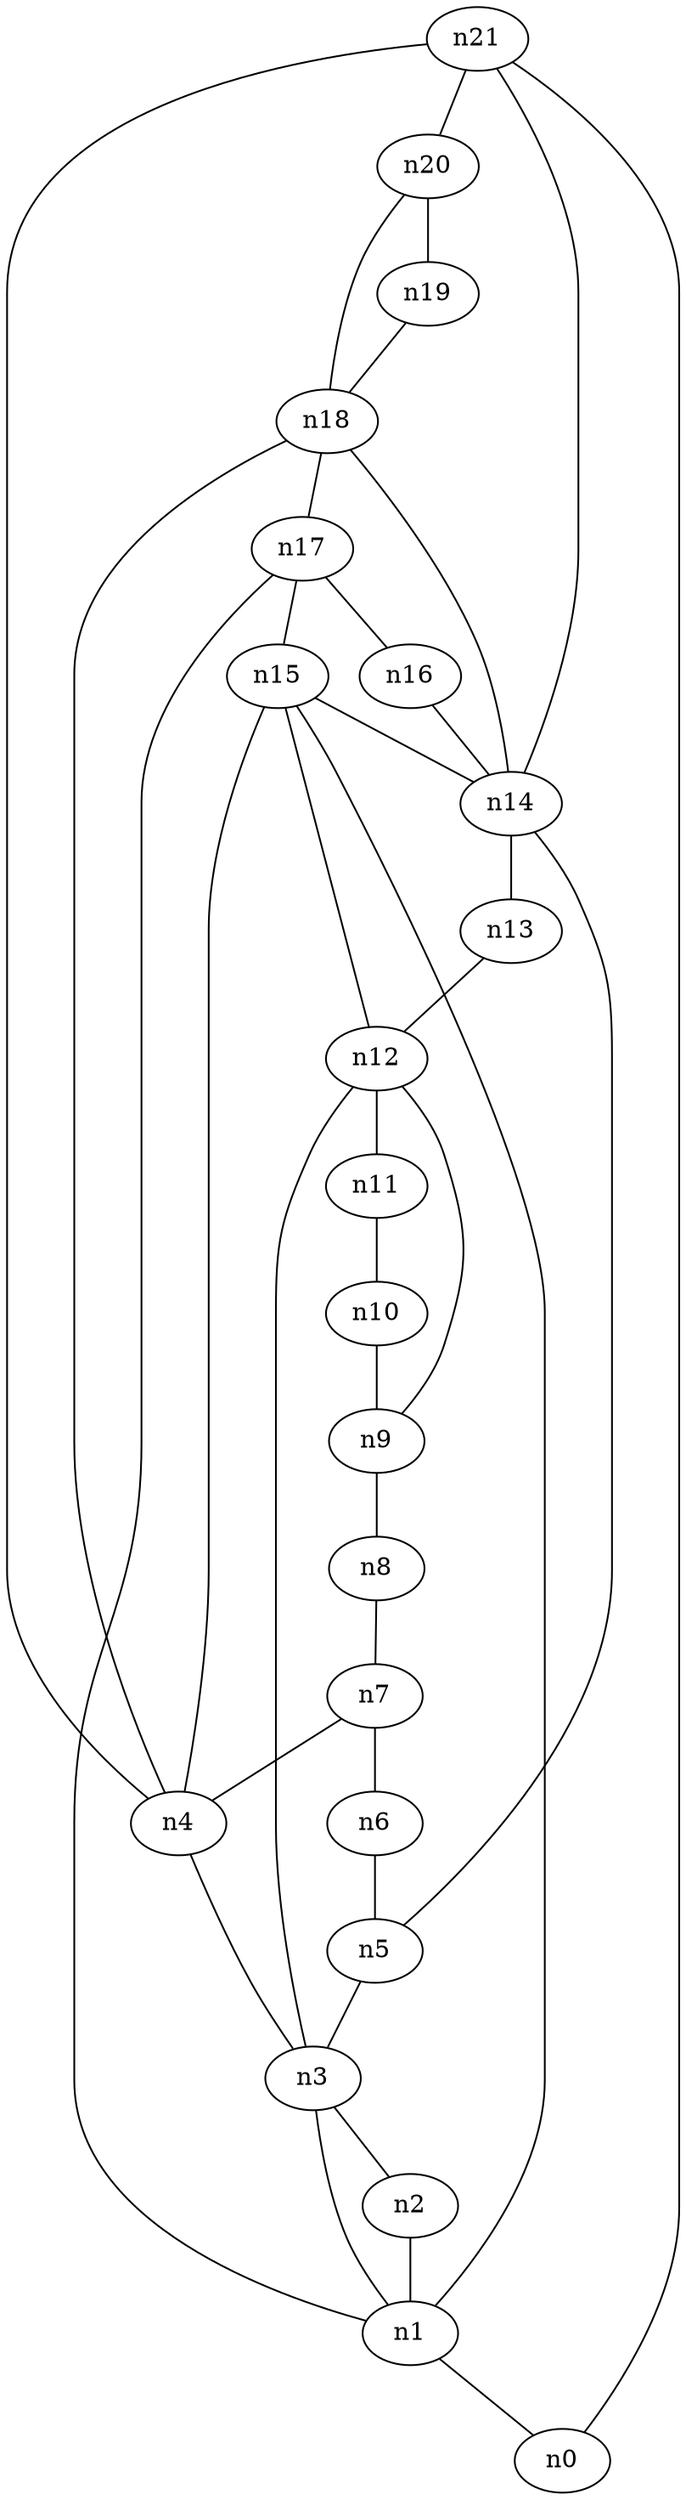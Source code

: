 graph geant {
	n1 -- n0
	n2 -- n1
	n3 -- n1
	n3 -- n2
	n4 -- n3
	n5 -- n3
	n6 -- n5
	n7 -- n4
	n7 -- n6
	n8 -- n7
	n9 -- n8
	n10 -- n9
	n11 -- n10
	n12 -- n3
	n12 -- n9
	n12 -- n11
	n13 -- n12
	n14 -- n5
	n14 -- n13
	n15 -- n1
	n15 -- n4
	n15 -- n12
	n15 -- n14
	n16 -- n14
	n17 -- n1
	n17 -- n15
	n17 -- n16
	n18 -- n4
	n18 -- n14
	n18 -- n17
	n19 -- n18
	n20 -- n18
	n20 -- n19
	n21 -- n0
	n21 -- n4
	n21 -- n14
	n21 -- n20
}
